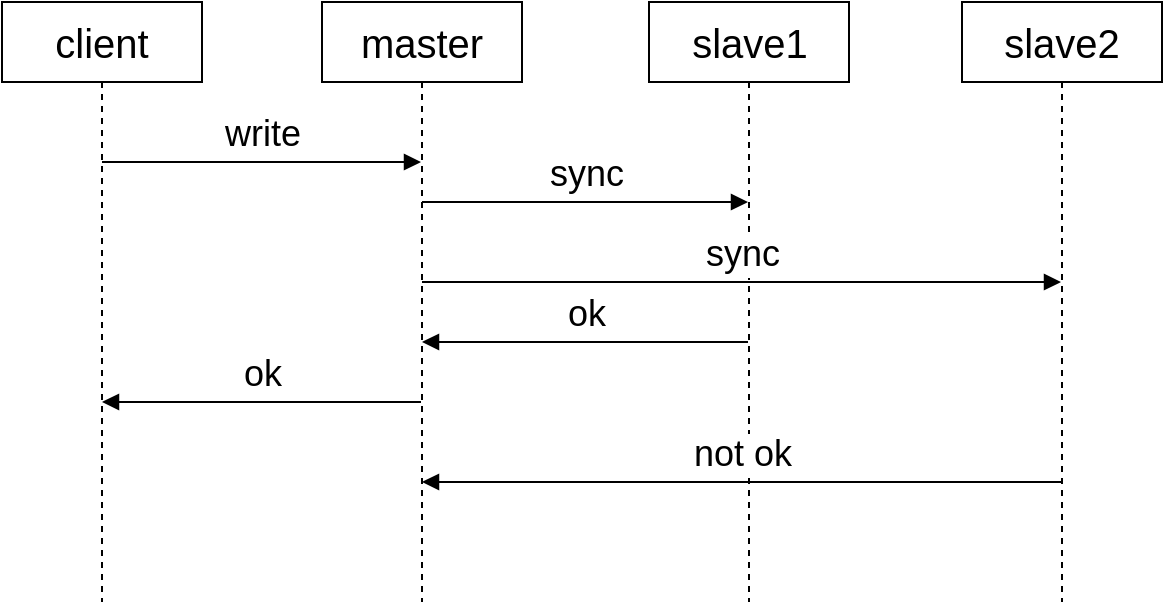 <mxfile version="12.5.3" type="device"><diagram id="eSdrezFReLvGvT69AUhG" name="第 1 页"><mxGraphModel dx="1106" dy="892" grid="1" gridSize="10" guides="1" tooltips="1" connect="1" arrows="1" fold="1" page="1" pageScale="1" pageWidth="827" pageHeight="1169" math="0" shadow="0"><root><mxCell id="0"/><mxCell id="1" parent="0"/><mxCell id="AiVsDPWzqissfKPgM_cx-1" value="&lt;font style=&quot;font-size: 20px&quot;&gt;client&lt;/font&gt;" style="shape=umlLifeline;perimeter=lifelinePerimeter;whiteSpace=wrap;html=1;container=1;collapsible=0;recursiveResize=0;outlineConnect=0;" parent="1" vertex="1"><mxGeometry x="40" y="80" width="100" height="300" as="geometry"/></mxCell><mxCell id="AiVsDPWzqissfKPgM_cx-5" value="&lt;font style=&quot;font-size: 18px&quot;&gt;write&lt;/font&gt;" style="html=1;verticalAlign=bottom;endArrow=block;" parent="AiVsDPWzqissfKPgM_cx-1" target="AiVsDPWzqissfKPgM_cx-2" edge="1"><mxGeometry width="80" relative="1" as="geometry"><mxPoint x="50" y="80" as="sourcePoint"/><mxPoint x="130" y="80" as="targetPoint"/></mxGeometry></mxCell><mxCell id="AiVsDPWzqissfKPgM_cx-2" value="&lt;font style=&quot;font-size: 20px&quot;&gt;master&lt;/font&gt;" style="shape=umlLifeline;perimeter=lifelinePerimeter;whiteSpace=wrap;html=1;container=1;collapsible=0;recursiveResize=0;outlineConnect=0;" parent="1" vertex="1"><mxGeometry x="200" y="80" width="100" height="300" as="geometry"/></mxCell><mxCell id="AiVsDPWzqissfKPgM_cx-3" value="&lt;font style=&quot;font-size: 20px&quot;&gt;slave1&lt;/font&gt;" style="shape=umlLifeline;perimeter=lifelinePerimeter;whiteSpace=wrap;html=1;container=1;collapsible=0;recursiveResize=0;outlineConnect=0;" parent="1" vertex="1"><mxGeometry x="363.5" y="80" width="100" height="300" as="geometry"/></mxCell><mxCell id="AiVsDPWzqissfKPgM_cx-4" value="&lt;font style=&quot;font-size: 20px&quot;&gt;slave2&lt;/font&gt;" style="shape=umlLifeline;perimeter=lifelinePerimeter;whiteSpace=wrap;html=1;container=1;collapsible=0;recursiveResize=0;outlineConnect=0;" parent="1" vertex="1"><mxGeometry x="520" y="80" width="100" height="300" as="geometry"/></mxCell><mxCell id="AiVsDPWzqissfKPgM_cx-8" value="&lt;font style=&quot;font-size: 18px&quot;&gt;sync&lt;/font&gt;" style="html=1;verticalAlign=bottom;endArrow=block;" parent="1" source="AiVsDPWzqissfKPgM_cx-2" target="AiVsDPWzqissfKPgM_cx-3" edge="1"><mxGeometry width="80" relative="1" as="geometry"><mxPoint x="270" y="570" as="sourcePoint"/><mxPoint x="350" y="570" as="targetPoint"/><Array as="points"><mxPoint x="350" y="180"/></Array></mxGeometry></mxCell><mxCell id="AiVsDPWzqissfKPgM_cx-10" value="&lt;font style=&quot;font-size: 18px&quot;&gt;ok&lt;/font&gt;" style="html=1;verticalAlign=bottom;endArrow=block;" parent="1" source="AiVsDPWzqissfKPgM_cx-3" target="AiVsDPWzqissfKPgM_cx-2" edge="1"><mxGeometry width="80" relative="1" as="geometry"><mxPoint x="260" y="530" as="sourcePoint"/><mxPoint x="260" y="280" as="targetPoint"/><Array as="points"><mxPoint x="400" y="250"/><mxPoint x="310" y="250"/><mxPoint x="290" y="250"/></Array></mxGeometry></mxCell><mxCell id="PLQDUmm_b8nnhNaYZi04-2" value="&lt;font style=&quot;font-size: 18px&quot;&gt;sync&lt;/font&gt;" style="html=1;verticalAlign=bottom;endArrow=block;" parent="1" source="AiVsDPWzqissfKPgM_cx-2" target="AiVsDPWzqissfKPgM_cx-4" edge="1"><mxGeometry width="80" relative="1" as="geometry"><mxPoint x="250" y="200" as="sourcePoint"/><mxPoint x="330" y="200" as="targetPoint"/><Array as="points"><mxPoint x="460" y="220"/></Array></mxGeometry></mxCell><mxCell id="PLQDUmm_b8nnhNaYZi04-3" value="&lt;font style=&quot;font-size: 18px&quot;&gt;not ok&lt;/font&gt;" style="html=1;verticalAlign=bottom;endArrow=block;" parent="1" source="AiVsDPWzqissfKPgM_cx-4" target="AiVsDPWzqissfKPgM_cx-2" edge="1"><mxGeometry width="80" relative="1" as="geometry"><mxPoint x="560" y="300" as="sourcePoint"/><mxPoint x="480" y="580" as="targetPoint"/><Array as="points"><mxPoint x="510" y="320"/><mxPoint x="440" y="320"/></Array></mxGeometry></mxCell><mxCell id="PLQDUmm_b8nnhNaYZi04-4" value="&lt;font style=&quot;font-size: 18px&quot;&gt;ok&lt;/font&gt;" style="html=1;verticalAlign=bottom;endArrow=block;" parent="1" source="AiVsDPWzqissfKPgM_cx-2" target="AiVsDPWzqissfKPgM_cx-1" edge="1"><mxGeometry width="80" relative="1" as="geometry"><mxPoint x="130" y="430" as="sourcePoint"/><mxPoint x="210" y="430" as="targetPoint"/><Array as="points"><mxPoint x="220" y="280"/></Array></mxGeometry></mxCell></root></mxGraphModel></diagram></mxfile>
